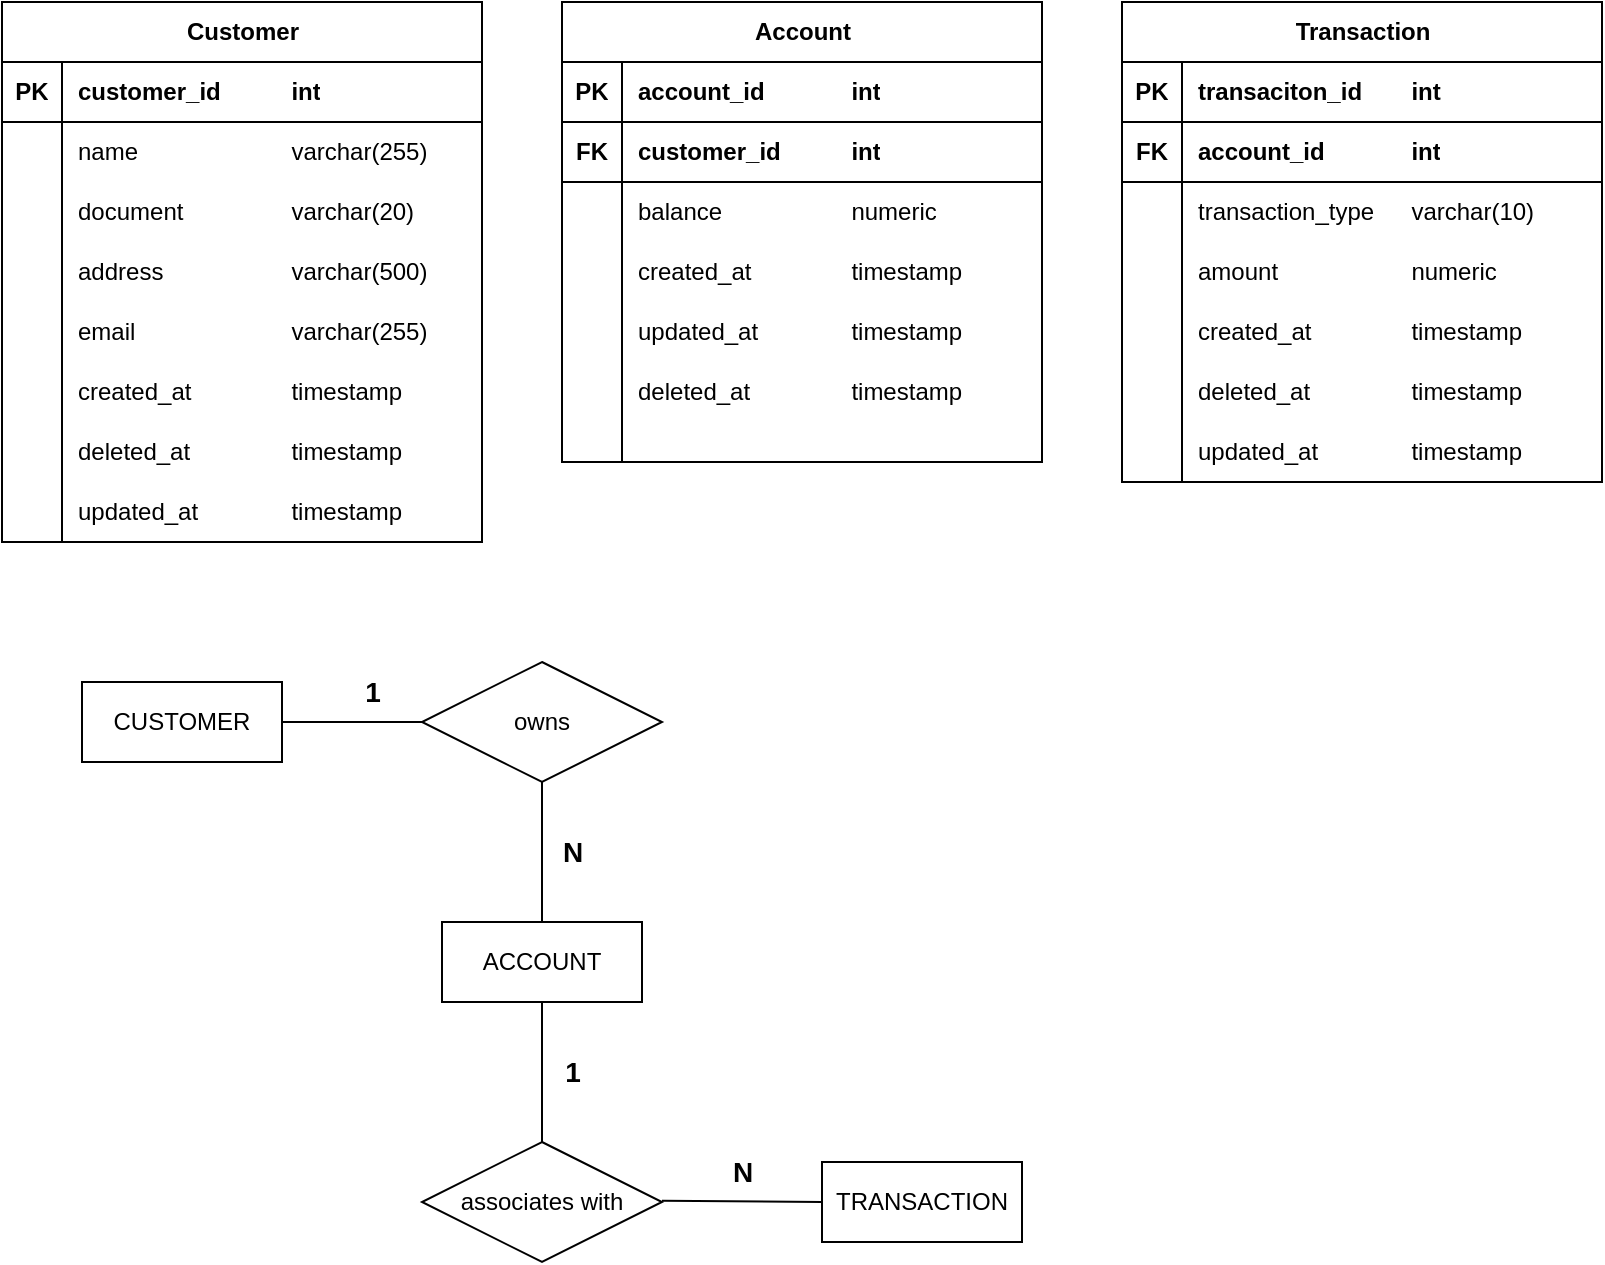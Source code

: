 <mxfile>
    <diagram name="Page-1" id="wij95FPcgqGmsqT-Mkk5">
        <mxGraphModel dx="655" dy="592" grid="1" gridSize="10" guides="1" tooltips="1" connect="1" arrows="1" fold="1" page="1" pageScale="1" pageWidth="850" pageHeight="1100" math="0" shadow="0">
            <root>
                <mxCell id="0"/>
                <mxCell id="1" parent="0"/>
                <mxCell id="TT-hhQ2HzUbq_lw5woIC-25" value="CUSTOMER" style="whiteSpace=wrap;html=1;align=center;" parent="1" vertex="1">
                    <mxGeometry x="80" y="370" width="100" height="40" as="geometry"/>
                </mxCell>
                <mxCell id="TT-hhQ2HzUbq_lw5woIC-26" value="Customer" style="shape=table;startSize=30;container=1;collapsible=1;childLayout=tableLayout;fixedRows=1;rowLines=0;fontStyle=1;align=center;resizeLast=1;html=1;" parent="1" vertex="1">
                    <mxGeometry x="40" y="30" width="240" height="270" as="geometry"/>
                </mxCell>
                <mxCell id="TT-hhQ2HzUbq_lw5woIC-27" value="" style="shape=tableRow;horizontal=0;startSize=0;swimlaneHead=0;swimlaneBody=0;fillColor=none;collapsible=0;dropTarget=0;points=[[0,0.5],[1,0.5]];portConstraint=eastwest;top=0;left=0;right=0;bottom=1;" parent="TT-hhQ2HzUbq_lw5woIC-26" vertex="1">
                    <mxGeometry y="30" width="240" height="30" as="geometry"/>
                </mxCell>
                <mxCell id="TT-hhQ2HzUbq_lw5woIC-28" value="PK" style="shape=partialRectangle;connectable=0;fillColor=none;top=0;left=0;bottom=0;right=0;fontStyle=1;overflow=hidden;whiteSpace=wrap;html=1;" parent="TT-hhQ2HzUbq_lw5woIC-27" vertex="1">
                    <mxGeometry width="30" height="30" as="geometry">
                        <mxRectangle width="30" height="30" as="alternateBounds"/>
                    </mxGeometry>
                </mxCell>
                <mxCell id="TT-hhQ2HzUbq_lw5woIC-29" value="" style="shape=partialRectangle;connectable=0;fillColor=none;top=0;left=0;bottom=0;right=0;align=left;spacingLeft=6;fontStyle=5;overflow=hidden;whiteSpace=wrap;html=1;" parent="TT-hhQ2HzUbq_lw5woIC-27" vertex="1">
                    <mxGeometry x="30" width="210" height="30" as="geometry">
                        <mxRectangle width="210" height="30" as="alternateBounds"/>
                    </mxGeometry>
                </mxCell>
                <mxCell id="TT-hhQ2HzUbq_lw5woIC-30" value="" style="shape=tableRow;horizontal=0;startSize=0;swimlaneHead=0;swimlaneBody=0;fillColor=none;collapsible=0;dropTarget=0;points=[[0,0.5],[1,0.5]];portConstraint=eastwest;top=0;left=0;right=0;bottom=0;" parent="TT-hhQ2HzUbq_lw5woIC-26" vertex="1">
                    <mxGeometry y="60" width="240" height="30" as="geometry"/>
                </mxCell>
                <mxCell id="TT-hhQ2HzUbq_lw5woIC-31" value="" style="shape=partialRectangle;connectable=0;fillColor=none;top=0;left=0;bottom=0;right=0;editable=1;overflow=hidden;whiteSpace=wrap;html=1;" parent="TT-hhQ2HzUbq_lw5woIC-30" vertex="1">
                    <mxGeometry width="30" height="30" as="geometry">
                        <mxRectangle width="30" height="30" as="alternateBounds"/>
                    </mxGeometry>
                </mxCell>
                <mxCell id="TT-hhQ2HzUbq_lw5woIC-32" value="name&lt;span style=&quot;white-space: pre;&quot;&gt;&#9;&lt;/span&gt;&lt;span style=&quot;white-space: pre;&quot;&gt;&#9;&lt;/span&gt;&lt;span style=&quot;white-space: pre;&quot;&gt;&#9;&lt;/span&gt;varchar(255)" style="shape=partialRectangle;connectable=0;fillColor=none;top=0;left=0;bottom=0;right=0;align=left;spacingLeft=6;overflow=hidden;whiteSpace=wrap;html=1;" parent="TT-hhQ2HzUbq_lw5woIC-30" vertex="1">
                    <mxGeometry x="30" width="210" height="30" as="geometry">
                        <mxRectangle width="210" height="30" as="alternateBounds"/>
                    </mxGeometry>
                </mxCell>
                <mxCell id="TT-hhQ2HzUbq_lw5woIC-33" value="" style="shape=tableRow;horizontal=0;startSize=0;swimlaneHead=0;swimlaneBody=0;fillColor=none;collapsible=0;dropTarget=0;points=[[0,0.5],[1,0.5]];portConstraint=eastwest;top=0;left=0;right=0;bottom=0;" parent="TT-hhQ2HzUbq_lw5woIC-26" vertex="1">
                    <mxGeometry y="90" width="240" height="30" as="geometry"/>
                </mxCell>
                <mxCell id="TT-hhQ2HzUbq_lw5woIC-34" value="" style="shape=partialRectangle;connectable=0;fillColor=none;top=0;left=0;bottom=0;right=0;editable=1;overflow=hidden;whiteSpace=wrap;html=1;" parent="TT-hhQ2HzUbq_lw5woIC-33" vertex="1">
                    <mxGeometry width="30" height="30" as="geometry">
                        <mxRectangle width="30" height="30" as="alternateBounds"/>
                    </mxGeometry>
                </mxCell>
                <mxCell id="TT-hhQ2HzUbq_lw5woIC-35" value="document&lt;span style=&quot;&quot;&gt;&lt;span style=&quot;white-space: pre;&quot;&gt;&amp;nbsp;&amp;nbsp;&amp;nbsp;&amp;nbsp;&lt;/span&gt;&lt;/span&gt;&lt;span style=&quot;&quot;&gt;&lt;span style=&quot;white-space: pre;&quot;&gt;&amp;nbsp;&amp;nbsp;&amp;nbsp;&amp;nbsp;&lt;span style=&quot;white-space: pre;&quot;&gt;&#9;&lt;/span&gt;&lt;/span&gt;&lt;/span&gt;varchar(20)" style="shape=partialRectangle;connectable=0;fillColor=none;top=0;left=0;bottom=0;right=0;align=left;spacingLeft=6;overflow=hidden;whiteSpace=wrap;html=1;" parent="TT-hhQ2HzUbq_lw5woIC-33" vertex="1">
                    <mxGeometry x="30" width="210" height="30" as="geometry">
                        <mxRectangle width="210" height="30" as="alternateBounds"/>
                    </mxGeometry>
                </mxCell>
                <mxCell id="TT-hhQ2HzUbq_lw5woIC-36" value="" style="shape=tableRow;horizontal=0;startSize=0;swimlaneHead=0;swimlaneBody=0;fillColor=none;collapsible=0;dropTarget=0;points=[[0,0.5],[1,0.5]];portConstraint=eastwest;top=0;left=0;right=0;bottom=0;" parent="TT-hhQ2HzUbq_lw5woIC-26" vertex="1">
                    <mxGeometry y="120" width="240" height="30" as="geometry"/>
                </mxCell>
                <mxCell id="TT-hhQ2HzUbq_lw5woIC-37" value="" style="shape=partialRectangle;connectable=0;fillColor=none;top=0;left=0;bottom=0;right=0;editable=1;overflow=hidden;whiteSpace=wrap;html=1;" parent="TT-hhQ2HzUbq_lw5woIC-36" vertex="1">
                    <mxGeometry width="30" height="30" as="geometry">
                        <mxRectangle width="30" height="30" as="alternateBounds"/>
                    </mxGeometry>
                </mxCell>
                <mxCell id="TT-hhQ2HzUbq_lw5woIC-38" value="address&lt;span style=&quot;white-space: pre;&quot;&gt;&#9;&lt;/span&gt;&lt;span style=&quot;white-space: pre;&quot;&gt;&#9;&lt;/span&gt;&lt;span style=&quot;white-space: pre;&quot;&gt;&#9;&lt;/span&gt;varchar(500)" style="shape=partialRectangle;connectable=0;fillColor=none;top=0;left=0;bottom=0;right=0;align=left;spacingLeft=6;overflow=hidden;whiteSpace=wrap;html=1;" parent="TT-hhQ2HzUbq_lw5woIC-36" vertex="1">
                    <mxGeometry x="30" width="210" height="30" as="geometry">
                        <mxRectangle width="210" height="30" as="alternateBounds"/>
                    </mxGeometry>
                </mxCell>
                <mxCell id="TT-hhQ2HzUbq_lw5woIC-39" value="" style="shape=tableRow;horizontal=0;startSize=0;swimlaneHead=0;swimlaneBody=0;fillColor=none;collapsible=0;dropTarget=0;points=[[0,0.5],[1,0.5]];portConstraint=eastwest;top=0;left=0;right=0;bottom=0;" parent="TT-hhQ2HzUbq_lw5woIC-26" vertex="1">
                    <mxGeometry y="150" width="240" height="30" as="geometry"/>
                </mxCell>
                <mxCell id="TT-hhQ2HzUbq_lw5woIC-40" value="" style="shape=partialRectangle;connectable=0;fillColor=none;top=0;left=0;bottom=0;right=0;editable=1;overflow=hidden;whiteSpace=wrap;html=1;" parent="TT-hhQ2HzUbq_lw5woIC-39" vertex="1">
                    <mxGeometry width="30" height="30" as="geometry">
                        <mxRectangle width="30" height="30" as="alternateBounds"/>
                    </mxGeometry>
                </mxCell>
                <mxCell id="TT-hhQ2HzUbq_lw5woIC-41" value="email&lt;span style=&quot;white-space: pre;&quot;&gt;&#9;&lt;/span&gt;&lt;span style=&quot;white-space: pre;&quot;&gt;&#9;&lt;/span&gt;&lt;span style=&quot;white-space: pre;&quot;&gt;&#9;&lt;/span&gt;varchar(255)" style="shape=partialRectangle;connectable=0;fillColor=none;top=0;left=0;bottom=0;right=0;align=left;spacingLeft=6;overflow=hidden;whiteSpace=wrap;html=1;" parent="TT-hhQ2HzUbq_lw5woIC-39" vertex="1">
                    <mxGeometry x="30" width="210" height="30" as="geometry">
                        <mxRectangle width="210" height="30" as="alternateBounds"/>
                    </mxGeometry>
                </mxCell>
                <mxCell id="33" value="" style="shape=tableRow;horizontal=0;startSize=0;swimlaneHead=0;swimlaneBody=0;fillColor=none;collapsible=0;dropTarget=0;points=[[0,0.5],[1,0.5]];portConstraint=eastwest;top=0;left=0;right=0;bottom=0;" parent="TT-hhQ2HzUbq_lw5woIC-26" vertex="1">
                    <mxGeometry y="180" width="240" height="30" as="geometry"/>
                </mxCell>
                <mxCell id="34" value="" style="shape=partialRectangle;connectable=0;fillColor=none;top=0;left=0;bottom=0;right=0;editable=1;overflow=hidden;whiteSpace=wrap;html=1;" parent="33" vertex="1">
                    <mxGeometry width="30" height="30" as="geometry">
                        <mxRectangle width="30" height="30" as="alternateBounds"/>
                    </mxGeometry>
                </mxCell>
                <mxCell id="35" value="created_at&lt;span style=&quot;white-space: pre;&quot;&gt;&#9;&lt;/span&gt;&lt;span style=&quot;white-space: pre;&quot;&gt;&#9;&lt;/span&gt;timestamp" style="shape=partialRectangle;connectable=0;fillColor=none;top=0;left=0;bottom=0;right=0;align=left;spacingLeft=6;overflow=hidden;whiteSpace=wrap;html=1;" parent="33" vertex="1">
                    <mxGeometry x="30" width="210" height="30" as="geometry">
                        <mxRectangle width="210" height="30" as="alternateBounds"/>
                    </mxGeometry>
                </mxCell>
                <mxCell id="36" value="" style="shape=tableRow;horizontal=0;startSize=0;swimlaneHead=0;swimlaneBody=0;fillColor=none;collapsible=0;dropTarget=0;points=[[0,0.5],[1,0.5]];portConstraint=eastwest;top=0;left=0;right=0;bottom=0;" parent="TT-hhQ2HzUbq_lw5woIC-26" vertex="1">
                    <mxGeometry y="210" width="240" height="30" as="geometry"/>
                </mxCell>
                <mxCell id="37" value="" style="shape=partialRectangle;connectable=0;fillColor=none;top=0;left=0;bottom=0;right=0;editable=1;overflow=hidden;whiteSpace=wrap;html=1;" parent="36" vertex="1">
                    <mxGeometry width="30" height="30" as="geometry">
                        <mxRectangle width="30" height="30" as="alternateBounds"/>
                    </mxGeometry>
                </mxCell>
                <mxCell id="38" value="deleted_at&lt;span style=&quot;white-space: pre;&quot;&gt;&#9;&lt;/span&gt;&lt;span style=&quot;white-space: pre;&quot;&gt;&#9;&lt;/span&gt;timestamp" style="shape=partialRectangle;connectable=0;fillColor=none;top=0;left=0;bottom=0;right=0;align=left;spacingLeft=6;overflow=hidden;whiteSpace=wrap;html=1;" parent="36" vertex="1">
                    <mxGeometry x="30" width="210" height="30" as="geometry">
                        <mxRectangle width="210" height="30" as="alternateBounds"/>
                    </mxGeometry>
                </mxCell>
                <mxCell id="39" value="" style="shape=tableRow;horizontal=0;startSize=0;swimlaneHead=0;swimlaneBody=0;fillColor=none;collapsible=0;dropTarget=0;points=[[0,0.5],[1,0.5]];portConstraint=eastwest;top=0;left=0;right=0;bottom=0;" parent="TT-hhQ2HzUbq_lw5woIC-26" vertex="1">
                    <mxGeometry y="240" width="240" height="30" as="geometry"/>
                </mxCell>
                <mxCell id="40" value="" style="shape=partialRectangle;connectable=0;fillColor=none;top=0;left=0;bottom=0;right=0;editable=1;overflow=hidden;whiteSpace=wrap;html=1;" parent="39" vertex="1">
                    <mxGeometry width="30" height="30" as="geometry">
                        <mxRectangle width="30" height="30" as="alternateBounds"/>
                    </mxGeometry>
                </mxCell>
                <mxCell id="41" value="updated_at&lt;span style=&quot;white-space: pre;&quot;&gt;&#9;&lt;/span&gt;&lt;span style=&quot;white-space: pre;&quot;&gt;&#9;&lt;/span&gt;timestamp" style="shape=partialRectangle;connectable=0;fillColor=none;top=0;left=0;bottom=0;right=0;align=left;spacingLeft=6;overflow=hidden;whiteSpace=wrap;html=1;" parent="39" vertex="1">
                    <mxGeometry x="30" width="210" height="30" as="geometry">
                        <mxRectangle width="210" height="30" as="alternateBounds"/>
                    </mxGeometry>
                </mxCell>
                <mxCell id="TT-hhQ2HzUbq_lw5woIC-42" value="Account" style="shape=table;startSize=30;container=1;collapsible=1;childLayout=tableLayout;fixedRows=1;rowLines=0;fontStyle=1;align=center;resizeLast=1;html=1;strokeColor=default;" parent="1" vertex="1">
                    <mxGeometry x="320" y="30" width="240" height="230" as="geometry"/>
                </mxCell>
                <mxCell id="TT-hhQ2HzUbq_lw5woIC-43" value="" style="shape=tableRow;horizontal=0;startSize=0;swimlaneHead=0;swimlaneBody=0;fillColor=none;collapsible=0;dropTarget=0;points=[[0,0.5],[1,0.5]];portConstraint=eastwest;top=0;left=0;right=0;bottom=1;" parent="TT-hhQ2HzUbq_lw5woIC-42" vertex="1">
                    <mxGeometry y="30" width="240" height="30" as="geometry"/>
                </mxCell>
                <mxCell id="TT-hhQ2HzUbq_lw5woIC-44" value="PK" style="shape=partialRectangle;connectable=0;fillColor=none;top=0;left=0;bottom=0;right=0;fontStyle=1;overflow=hidden;whiteSpace=wrap;html=1;" parent="TT-hhQ2HzUbq_lw5woIC-43" vertex="1">
                    <mxGeometry width="30" height="30" as="geometry">
                        <mxRectangle width="30" height="30" as="alternateBounds"/>
                    </mxGeometry>
                </mxCell>
                <mxCell id="TT-hhQ2HzUbq_lw5woIC-45" value="" style="shape=partialRectangle;connectable=0;fillColor=none;top=0;left=0;bottom=0;right=0;align=left;spacingLeft=6;fontStyle=5;overflow=hidden;whiteSpace=wrap;html=1;" parent="TT-hhQ2HzUbq_lw5woIC-43" vertex="1">
                    <mxGeometry x="30" width="210" height="30" as="geometry">
                        <mxRectangle width="210" height="30" as="alternateBounds"/>
                    </mxGeometry>
                </mxCell>
                <mxCell id="TT-hhQ2HzUbq_lw5woIC-58" value="" style="shape=tableRow;horizontal=0;startSize=0;swimlaneHead=0;swimlaneBody=0;fillColor=none;collapsible=0;dropTarget=0;points=[[0,0.5],[1,0.5]];portConstraint=eastwest;top=0;left=0;right=0;bottom=1;" parent="TT-hhQ2HzUbq_lw5woIC-42" vertex="1">
                    <mxGeometry y="60" width="240" height="30" as="geometry"/>
                </mxCell>
                <mxCell id="TT-hhQ2HzUbq_lw5woIC-59" value="FK" style="shape=partialRectangle;connectable=0;fillColor=none;top=0;left=0;bottom=0;right=0;fontStyle=1;overflow=hidden;whiteSpace=wrap;html=1;" parent="TT-hhQ2HzUbq_lw5woIC-58" vertex="1">
                    <mxGeometry width="30" height="30" as="geometry">
                        <mxRectangle width="30" height="30" as="alternateBounds"/>
                    </mxGeometry>
                </mxCell>
                <mxCell id="TT-hhQ2HzUbq_lw5woIC-60" value="" style="shape=partialRectangle;connectable=0;fillColor=none;top=0;left=0;bottom=0;right=0;align=left;spacingLeft=6;fontStyle=5;overflow=hidden;whiteSpace=wrap;html=1;" parent="TT-hhQ2HzUbq_lw5woIC-58" vertex="1">
                    <mxGeometry x="30" width="210" height="30" as="geometry">
                        <mxRectangle width="210" height="30" as="alternateBounds"/>
                    </mxGeometry>
                </mxCell>
                <mxCell id="TT-hhQ2HzUbq_lw5woIC-55" value="" style="shape=tableRow;horizontal=0;startSize=0;swimlaneHead=0;swimlaneBody=0;fillColor=none;collapsible=0;dropTarget=0;points=[[0,0.5],[1,0.5]];portConstraint=eastwest;top=0;left=0;right=0;bottom=0;" parent="TT-hhQ2HzUbq_lw5woIC-42" vertex="1">
                    <mxGeometry y="90" width="240" height="30" as="geometry"/>
                </mxCell>
                <mxCell id="TT-hhQ2HzUbq_lw5woIC-56" value="" style="shape=partialRectangle;connectable=0;fillColor=none;top=0;left=0;bottom=0;right=0;editable=1;overflow=hidden;whiteSpace=wrap;html=1;" parent="TT-hhQ2HzUbq_lw5woIC-55" vertex="1">
                    <mxGeometry width="30" height="30" as="geometry">
                        <mxRectangle width="30" height="30" as="alternateBounds"/>
                    </mxGeometry>
                </mxCell>
                <mxCell id="TT-hhQ2HzUbq_lw5woIC-57" value="balance&lt;span style=&quot;white-space: pre;&quot;&gt;&#9;&lt;/span&gt;&lt;span style=&quot;white-space: pre;&quot;&gt;&#9;&lt;/span&gt;&lt;span style=&quot;white-space: pre;&quot;&gt;&#9;&lt;/span&gt;numeric" style="shape=partialRectangle;connectable=0;fillColor=none;top=0;left=0;bottom=0;right=0;align=left;spacingLeft=6;overflow=hidden;whiteSpace=wrap;html=1;" parent="TT-hhQ2HzUbq_lw5woIC-55" vertex="1">
                    <mxGeometry x="30" width="210" height="30" as="geometry">
                        <mxRectangle width="210" height="30" as="alternateBounds"/>
                    </mxGeometry>
                </mxCell>
                <mxCell id="8" value="" style="shape=tableRow;horizontal=0;startSize=0;swimlaneHead=0;swimlaneBody=0;fillColor=none;collapsible=0;dropTarget=0;points=[[0,0.5],[1,0.5]];portConstraint=eastwest;top=0;left=0;right=0;bottom=0;" parent="TT-hhQ2HzUbq_lw5woIC-42" vertex="1">
                    <mxGeometry y="120" width="240" height="30" as="geometry"/>
                </mxCell>
                <mxCell id="9" value="" style="shape=partialRectangle;connectable=0;fillColor=none;top=0;left=0;bottom=0;right=0;editable=1;overflow=hidden;whiteSpace=wrap;html=1;" parent="8" vertex="1">
                    <mxGeometry width="30" height="30" as="geometry">
                        <mxRectangle width="30" height="30" as="alternateBounds"/>
                    </mxGeometry>
                </mxCell>
                <mxCell id="10" value="created_at&amp;nbsp;&lt;span style=&quot;white-space: pre;&quot;&gt;&#9;&lt;/span&gt;&lt;span style=&quot;white-space: pre;&quot;&gt;&#9;&lt;/span&gt;timestamp" style="shape=partialRectangle;connectable=0;fillColor=none;top=0;left=0;bottom=0;right=0;align=left;spacingLeft=6;overflow=hidden;whiteSpace=wrap;html=1;" parent="8" vertex="1">
                    <mxGeometry x="30" width="210" height="30" as="geometry">
                        <mxRectangle width="210" height="30" as="alternateBounds"/>
                    </mxGeometry>
                </mxCell>
                <mxCell id="30" value="" style="shape=tableRow;horizontal=0;startSize=0;swimlaneHead=0;swimlaneBody=0;fillColor=none;collapsible=0;dropTarget=0;points=[[0,0.5],[1,0.5]];portConstraint=eastwest;top=0;left=0;right=0;bottom=0;" parent="TT-hhQ2HzUbq_lw5woIC-42" vertex="1">
                    <mxGeometry y="150" width="240" height="30" as="geometry"/>
                </mxCell>
                <mxCell id="31" value="" style="shape=partialRectangle;connectable=0;fillColor=none;top=0;left=0;bottom=0;right=0;editable=1;overflow=hidden;whiteSpace=wrap;html=1;" parent="30" vertex="1">
                    <mxGeometry width="30" height="30" as="geometry">
                        <mxRectangle width="30" height="30" as="alternateBounds"/>
                    </mxGeometry>
                </mxCell>
                <mxCell id="32" value="updated_at&lt;span style=&quot;white-space: pre;&quot;&gt;&#9;&lt;/span&gt;&lt;span style=&quot;white-space: pre;&quot;&gt;&#9;&lt;/span&gt;timestamp" style="shape=partialRectangle;connectable=0;fillColor=none;top=0;left=0;bottom=0;right=0;align=left;spacingLeft=6;overflow=hidden;whiteSpace=wrap;html=1;" parent="30" vertex="1">
                    <mxGeometry x="30" width="210" height="30" as="geometry">
                        <mxRectangle width="210" height="30" as="alternateBounds"/>
                    </mxGeometry>
                </mxCell>
                <mxCell id="27" value="" style="shape=tableRow;horizontal=0;startSize=0;swimlaneHead=0;swimlaneBody=0;fillColor=none;collapsible=0;dropTarget=0;points=[[0,0.5],[1,0.5]];portConstraint=eastwest;top=0;left=0;right=0;bottom=0;" parent="TT-hhQ2HzUbq_lw5woIC-42" vertex="1">
                    <mxGeometry y="180" width="240" height="30" as="geometry"/>
                </mxCell>
                <mxCell id="28" value="" style="shape=partialRectangle;connectable=0;fillColor=none;top=0;left=0;bottom=0;right=0;editable=1;overflow=hidden;whiteSpace=wrap;html=1;" parent="27" vertex="1">
                    <mxGeometry width="30" height="30" as="geometry">
                        <mxRectangle width="30" height="30" as="alternateBounds"/>
                    </mxGeometry>
                </mxCell>
                <mxCell id="29" value="deleted_at&lt;span style=&quot;white-space: pre;&quot;&gt;&#9;&lt;/span&gt;&lt;span style=&quot;white-space: pre;&quot;&gt;&#9;&lt;/span&gt;timestamp" style="shape=partialRectangle;connectable=0;fillColor=none;top=0;left=0;bottom=0;right=0;align=left;spacingLeft=6;overflow=hidden;whiteSpace=wrap;html=1;" parent="27" vertex="1">
                    <mxGeometry x="30" width="210" height="30" as="geometry">
                        <mxRectangle width="210" height="30" as="alternateBounds"/>
                    </mxGeometry>
                </mxCell>
                <mxCell id="TT-hhQ2HzUbq_lw5woIC-49" value="" style="shape=tableRow;horizontal=0;startSize=0;swimlaneHead=0;swimlaneBody=0;fillColor=none;collapsible=0;dropTarget=0;points=[[0,0.5],[1,0.5]];portConstraint=eastwest;top=0;left=0;right=0;bottom=0;" parent="TT-hhQ2HzUbq_lw5woIC-42" vertex="1">
                    <mxGeometry y="210" width="240" height="20" as="geometry"/>
                </mxCell>
                <mxCell id="TT-hhQ2HzUbq_lw5woIC-50" value="" style="shape=partialRectangle;connectable=0;fillColor=none;top=0;left=0;bottom=0;right=0;editable=1;overflow=hidden;whiteSpace=wrap;html=1;" parent="TT-hhQ2HzUbq_lw5woIC-49" vertex="1">
                    <mxGeometry width="30" height="20" as="geometry">
                        <mxRectangle width="30" height="20" as="alternateBounds"/>
                    </mxGeometry>
                </mxCell>
                <mxCell id="TT-hhQ2HzUbq_lw5woIC-51" value="" style="shape=partialRectangle;connectable=0;fillColor=none;top=0;left=0;bottom=0;right=0;align=left;spacingLeft=6;overflow=hidden;whiteSpace=wrap;html=1;" parent="TT-hhQ2HzUbq_lw5woIC-49" vertex="1">
                    <mxGeometry x="30" width="210" height="20" as="geometry">
                        <mxRectangle width="210" height="20" as="alternateBounds"/>
                    </mxGeometry>
                </mxCell>
                <mxCell id="TT-hhQ2HzUbq_lw5woIC-61" value="Transaction" style="shape=table;startSize=30;container=1;collapsible=1;childLayout=tableLayout;fixedRows=1;rowLines=0;fontStyle=1;align=center;resizeLast=1;html=1;" parent="1" vertex="1">
                    <mxGeometry x="600" y="30" width="240" height="240" as="geometry"/>
                </mxCell>
                <mxCell id="TT-hhQ2HzUbq_lw5woIC-62" value="" style="shape=tableRow;horizontal=0;startSize=0;swimlaneHead=0;swimlaneBody=0;fillColor=none;collapsible=0;dropTarget=0;points=[[0,0.5],[1,0.5]];portConstraint=eastwest;top=0;left=0;right=0;bottom=1;" parent="TT-hhQ2HzUbq_lw5woIC-61" vertex="1">
                    <mxGeometry y="30" width="240" height="30" as="geometry"/>
                </mxCell>
                <mxCell id="TT-hhQ2HzUbq_lw5woIC-63" value="PK" style="shape=partialRectangle;connectable=0;fillColor=none;top=0;left=0;bottom=0;right=0;fontStyle=1;overflow=hidden;whiteSpace=wrap;html=1;" parent="TT-hhQ2HzUbq_lw5woIC-62" vertex="1">
                    <mxGeometry width="30" height="30" as="geometry">
                        <mxRectangle width="30" height="30" as="alternateBounds"/>
                    </mxGeometry>
                </mxCell>
                <mxCell id="TT-hhQ2HzUbq_lw5woIC-64" value="" style="shape=partialRectangle;connectable=0;fillColor=none;top=0;left=0;bottom=0;right=0;align=left;spacingLeft=6;fontStyle=5;overflow=hidden;whiteSpace=wrap;html=1;strokeColor=default;" parent="TT-hhQ2HzUbq_lw5woIC-62" vertex="1">
                    <mxGeometry x="30" width="210" height="30" as="geometry">
                        <mxRectangle width="210" height="30" as="alternateBounds"/>
                    </mxGeometry>
                </mxCell>
                <mxCell id="TT-hhQ2HzUbq_lw5woIC-65" value="" style="shape=tableRow;horizontal=0;startSize=0;swimlaneHead=0;swimlaneBody=0;fillColor=none;collapsible=0;dropTarget=0;points=[[0,0.5],[1,0.5]];portConstraint=eastwest;top=0;left=0;right=0;bottom=1;" parent="TT-hhQ2HzUbq_lw5woIC-61" vertex="1">
                    <mxGeometry y="60" width="240" height="30" as="geometry"/>
                </mxCell>
                <mxCell id="TT-hhQ2HzUbq_lw5woIC-66" value="FK" style="shape=partialRectangle;connectable=0;fillColor=none;top=0;left=0;bottom=0;right=0;fontStyle=1;overflow=hidden;whiteSpace=wrap;html=1;" parent="TT-hhQ2HzUbq_lw5woIC-65" vertex="1">
                    <mxGeometry width="30" height="30" as="geometry">
                        <mxRectangle width="30" height="30" as="alternateBounds"/>
                    </mxGeometry>
                </mxCell>
                <mxCell id="TT-hhQ2HzUbq_lw5woIC-67" value="" style="shape=partialRectangle;connectable=0;fillColor=none;top=0;left=0;bottom=0;right=0;align=left;spacingLeft=6;fontStyle=5;overflow=hidden;whiteSpace=wrap;html=1;" parent="TT-hhQ2HzUbq_lw5woIC-65" vertex="1">
                    <mxGeometry x="30" width="210" height="30" as="geometry">
                        <mxRectangle width="210" height="30" as="alternateBounds"/>
                    </mxGeometry>
                </mxCell>
                <mxCell id="TT-hhQ2HzUbq_lw5woIC-68" value="" style="shape=tableRow;horizontal=0;startSize=0;swimlaneHead=0;swimlaneBody=0;fillColor=none;collapsible=0;dropTarget=0;points=[[0,0.5],[1,0.5]];portConstraint=eastwest;top=0;left=0;right=0;bottom=0;" parent="TT-hhQ2HzUbq_lw5woIC-61" vertex="1">
                    <mxGeometry y="90" width="240" height="30" as="geometry"/>
                </mxCell>
                <mxCell id="TT-hhQ2HzUbq_lw5woIC-69" value="" style="shape=partialRectangle;connectable=0;fillColor=none;top=0;left=0;bottom=0;right=0;editable=1;overflow=hidden;whiteSpace=wrap;html=1;" parent="TT-hhQ2HzUbq_lw5woIC-68" vertex="1">
                    <mxGeometry width="30" height="30" as="geometry">
                        <mxRectangle width="30" height="30" as="alternateBounds"/>
                    </mxGeometry>
                </mxCell>
                <mxCell id="TT-hhQ2HzUbq_lw5woIC-70" value="transaction_type&lt;span style=&quot;white-space: pre;&quot;&gt;&#9;&lt;/span&gt;varchar(10)" style="shape=partialRectangle;connectable=0;fillColor=none;top=0;left=0;bottom=0;right=0;align=left;spacingLeft=6;overflow=hidden;whiteSpace=wrap;html=1;" parent="TT-hhQ2HzUbq_lw5woIC-68" vertex="1">
                    <mxGeometry x="30" width="210" height="30" as="geometry">
                        <mxRectangle width="210" height="30" as="alternateBounds"/>
                    </mxGeometry>
                </mxCell>
                <mxCell id="TT-hhQ2HzUbq_lw5woIC-71" value="" style="shape=tableRow;horizontal=0;startSize=0;swimlaneHead=0;swimlaneBody=0;fillColor=none;collapsible=0;dropTarget=0;points=[[0,0.5],[1,0.5]];portConstraint=eastwest;top=0;left=0;right=0;bottom=0;" parent="TT-hhQ2HzUbq_lw5woIC-61" vertex="1">
                    <mxGeometry y="120" width="240" height="30" as="geometry"/>
                </mxCell>
                <mxCell id="TT-hhQ2HzUbq_lw5woIC-72" value="" style="shape=partialRectangle;connectable=0;fillColor=none;top=0;left=0;bottom=0;right=0;editable=1;overflow=hidden;whiteSpace=wrap;html=1;" parent="TT-hhQ2HzUbq_lw5woIC-71" vertex="1">
                    <mxGeometry width="30" height="30" as="geometry">
                        <mxRectangle width="30" height="30" as="alternateBounds"/>
                    </mxGeometry>
                </mxCell>
                <mxCell id="TT-hhQ2HzUbq_lw5woIC-73" value="amount&lt;span style=&quot;white-space: pre;&quot;&gt;&#9;&lt;/span&gt;&lt;span style=&quot;white-space: pre;&quot;&gt;&#9;&lt;/span&gt;&lt;span style=&quot;white-space: pre;&quot;&gt;&#9;&lt;/span&gt;numeric" style="shape=partialRectangle;connectable=0;fillColor=none;top=0;left=0;bottom=0;right=0;align=left;spacingLeft=6;overflow=hidden;whiteSpace=wrap;html=1;" parent="TT-hhQ2HzUbq_lw5woIC-71" vertex="1">
                    <mxGeometry x="30" width="210" height="30" as="geometry">
                        <mxRectangle width="210" height="30" as="alternateBounds"/>
                    </mxGeometry>
                </mxCell>
                <mxCell id="TT-hhQ2HzUbq_lw5woIC-74" value="" style="shape=tableRow;horizontal=0;startSize=0;swimlaneHead=0;swimlaneBody=0;fillColor=none;collapsible=0;dropTarget=0;points=[[0,0.5],[1,0.5]];portConstraint=eastwest;top=0;left=0;right=0;bottom=0;" parent="TT-hhQ2HzUbq_lw5woIC-61" vertex="1">
                    <mxGeometry y="150" width="240" height="30" as="geometry"/>
                </mxCell>
                <mxCell id="TT-hhQ2HzUbq_lw5woIC-75" value="" style="shape=partialRectangle;connectable=0;fillColor=none;top=0;left=0;bottom=0;right=0;editable=1;overflow=hidden;whiteSpace=wrap;html=1;" parent="TT-hhQ2HzUbq_lw5woIC-74" vertex="1">
                    <mxGeometry width="30" height="30" as="geometry">
                        <mxRectangle width="30" height="30" as="alternateBounds"/>
                    </mxGeometry>
                </mxCell>
                <mxCell id="TT-hhQ2HzUbq_lw5woIC-76" value="created_at&lt;span style=&quot;white-space: pre;&quot;&gt;&#9;&lt;/span&gt;&lt;span style=&quot;white-space: pre;&quot;&gt;&#9;&lt;/span&gt;timestamp" style="shape=partialRectangle;connectable=0;fillColor=none;top=0;left=0;bottom=0;right=0;align=left;spacingLeft=6;overflow=hidden;whiteSpace=wrap;html=1;" parent="TT-hhQ2HzUbq_lw5woIC-74" vertex="1">
                    <mxGeometry x="30" width="210" height="30" as="geometry">
                        <mxRectangle width="210" height="30" as="alternateBounds"/>
                    </mxGeometry>
                </mxCell>
                <mxCell id="2" value="" style="shape=tableRow;horizontal=0;startSize=0;swimlaneHead=0;swimlaneBody=0;fillColor=none;collapsible=0;dropTarget=0;points=[[0,0.5],[1,0.5]];portConstraint=eastwest;top=0;left=0;right=0;bottom=0;" parent="TT-hhQ2HzUbq_lw5woIC-61" vertex="1">
                    <mxGeometry y="180" width="240" height="30" as="geometry"/>
                </mxCell>
                <mxCell id="3" value="" style="shape=partialRectangle;connectable=0;fillColor=none;top=0;left=0;bottom=0;right=0;editable=1;overflow=hidden;whiteSpace=wrap;html=1;" parent="2" vertex="1">
                    <mxGeometry width="30" height="30" as="geometry">
                        <mxRectangle width="30" height="30" as="alternateBounds"/>
                    </mxGeometry>
                </mxCell>
                <mxCell id="4" value="deleted_at&lt;span style=&quot;white-space: pre;&quot;&gt;&#9;&lt;/span&gt;&lt;span style=&quot;white-space: pre;&quot;&gt;&#9;&lt;/span&gt;timestamp" style="shape=partialRectangle;connectable=0;fillColor=none;top=0;left=0;bottom=0;right=0;align=left;spacingLeft=6;overflow=hidden;whiteSpace=wrap;html=1;" parent="2" vertex="1">
                    <mxGeometry x="30" width="210" height="30" as="geometry">
                        <mxRectangle width="210" height="30" as="alternateBounds"/>
                    </mxGeometry>
                </mxCell>
                <mxCell id="5" value="" style="shape=tableRow;horizontal=0;startSize=0;swimlaneHead=0;swimlaneBody=0;fillColor=none;collapsible=0;dropTarget=0;points=[[0,0.5],[1,0.5]];portConstraint=eastwest;top=0;left=0;right=0;bottom=0;" parent="TT-hhQ2HzUbq_lw5woIC-61" vertex="1">
                    <mxGeometry y="210" width="240" height="30" as="geometry"/>
                </mxCell>
                <mxCell id="6" value="" style="shape=partialRectangle;connectable=0;fillColor=none;top=0;left=0;bottom=0;right=0;editable=1;overflow=hidden;whiteSpace=wrap;html=1;" parent="5" vertex="1">
                    <mxGeometry width="30" height="30" as="geometry">
                        <mxRectangle width="30" height="30" as="alternateBounds"/>
                    </mxGeometry>
                </mxCell>
                <mxCell id="7" value="updated_at&lt;span style=&quot;white-space: pre;&quot;&gt;&#9;&lt;/span&gt;&lt;span style=&quot;white-space: pre;&quot;&gt;&#9;&lt;/span&gt;timestamp" style="shape=partialRectangle;connectable=0;fillColor=none;top=0;left=0;bottom=0;right=0;align=left;spacingLeft=6;overflow=hidden;whiteSpace=wrap;html=1;" parent="5" vertex="1">
                    <mxGeometry x="30" width="210" height="30" as="geometry">
                        <mxRectangle width="210" height="30" as="alternateBounds"/>
                    </mxGeometry>
                </mxCell>
                <mxCell id="TT-hhQ2HzUbq_lw5woIC-78" value="&lt;b&gt;transaciton_id&lt;span style=&quot;white-space: pre;&quot;&gt;&#9;&lt;/span&gt;int&lt;span style=&quot;white-space: pre;&quot;&gt;&#9;&lt;/span&gt;&lt;span style=&quot;white-space: pre;&quot;&gt;&#9;&lt;/span&gt;&lt;/b&gt;" style="shape=partialRectangle;connectable=0;fillColor=none;top=0;left=0;bottom=0;right=0;align=left;spacingLeft=6;overflow=hidden;whiteSpace=wrap;html=1;" parent="1" vertex="1">
                    <mxGeometry x="630" y="60" width="210" height="30" as="geometry">
                        <mxRectangle width="210" height="30" as="alternateBounds"/>
                    </mxGeometry>
                </mxCell>
                <mxCell id="TT-hhQ2HzUbq_lw5woIC-79" value="&lt;b&gt;account_id&lt;span style=&quot;white-space: pre;&quot;&gt;&#9;&lt;/span&gt;&lt;span style=&quot;white-space: pre;&quot;&gt;&#9;&lt;/span&gt;int&lt;/b&gt;" style="shape=partialRectangle;connectable=0;fillColor=none;top=0;left=0;bottom=0;right=0;align=left;spacingLeft=6;overflow=hidden;whiteSpace=wrap;html=1;" parent="1" vertex="1">
                    <mxGeometry x="630" y="90" width="210" height="30" as="geometry">
                        <mxRectangle width="210" height="30" as="alternateBounds"/>
                    </mxGeometry>
                </mxCell>
                <mxCell id="TT-hhQ2HzUbq_lw5woIC-80" value="&lt;b&gt;customer_id&lt;span style=&quot;white-space: pre;&quot;&gt;&#9;&lt;/span&gt;&lt;span style=&quot;white-space: pre;&quot;&gt;&#9;&lt;/span&gt;int&lt;/b&gt;" style="shape=partialRectangle;connectable=0;fillColor=none;top=0;left=0;bottom=0;right=0;align=left;spacingLeft=6;overflow=hidden;whiteSpace=wrap;html=1;" parent="1" vertex="1">
                    <mxGeometry x="70" y="60" width="210" height="30" as="geometry">
                        <mxRectangle width="210" height="30" as="alternateBounds"/>
                    </mxGeometry>
                </mxCell>
                <mxCell id="TT-hhQ2HzUbq_lw5woIC-81" value="&lt;b&gt;account_id&lt;span style=&quot;white-space: pre;&quot;&gt;&#9;&lt;/span&gt;&lt;span style=&quot;white-space: pre;&quot;&gt;&#9;&lt;/span&gt;int&lt;/b&gt;" style="shape=partialRectangle;connectable=0;fillColor=none;top=0;left=0;bottom=0;right=0;align=left;spacingLeft=6;overflow=hidden;whiteSpace=wrap;html=1;" parent="1" vertex="1">
                    <mxGeometry x="350" y="60" width="210" height="30" as="geometry">
                        <mxRectangle width="210" height="30" as="alternateBounds"/>
                    </mxGeometry>
                </mxCell>
                <mxCell id="TT-hhQ2HzUbq_lw5woIC-82" value="&lt;b&gt;customer_id&amp;nbsp;&lt;span style=&quot;white-space: pre;&quot;&gt;&#9;&lt;/span&gt;&lt;span style=&quot;white-space: pre;&quot;&gt;&#9;&lt;/span&gt;int&lt;/b&gt;" style="shape=partialRectangle;connectable=0;fillColor=none;top=0;left=0;bottom=0;right=0;align=left;spacingLeft=6;overflow=hidden;whiteSpace=wrap;html=1;" parent="1" vertex="1">
                    <mxGeometry x="350" y="90" width="210" height="30" as="geometry">
                        <mxRectangle width="210" height="30" as="alternateBounds"/>
                    </mxGeometry>
                </mxCell>
                <mxCell id="TT-hhQ2HzUbq_lw5woIC-86" value="owns" style="shape=rhombus;perimeter=rhombusPerimeter;whiteSpace=wrap;html=1;align=center;" parent="1" vertex="1">
                    <mxGeometry x="250" y="360" width="120" height="60" as="geometry"/>
                </mxCell>
                <mxCell id="TT-hhQ2HzUbq_lw5woIC-87" value="ACCOUNT" style="whiteSpace=wrap;html=1;align=center;" parent="1" vertex="1">
                    <mxGeometry x="260" y="490" width="100" height="40" as="geometry"/>
                </mxCell>
                <mxCell id="TT-hhQ2HzUbq_lw5woIC-89" value="associates with" style="shape=rhombus;perimeter=rhombusPerimeter;whiteSpace=wrap;html=1;align=center;" parent="1" vertex="1">
                    <mxGeometry x="250" y="600" width="120" height="60" as="geometry"/>
                </mxCell>
                <mxCell id="TT-hhQ2HzUbq_lw5woIC-90" value="TRANSACTION" style="whiteSpace=wrap;html=1;align=center;" parent="1" vertex="1">
                    <mxGeometry x="450" y="610" width="100" height="40" as="geometry"/>
                </mxCell>
                <mxCell id="TT-hhQ2HzUbq_lw5woIC-92" value="" style="endArrow=none;html=1;rounded=0;entryX=0;entryY=0.5;entryDx=0;entryDy=0;exitX=1;exitY=0.5;exitDx=0;exitDy=0;" parent="1" source="TT-hhQ2HzUbq_lw5woIC-25" target="TT-hhQ2HzUbq_lw5woIC-86" edge="1">
                    <mxGeometry width="50" height="50" relative="1" as="geometry">
                        <mxPoint x="190" y="415" as="sourcePoint"/>
                        <mxPoint x="240" y="365" as="targetPoint"/>
                    </mxGeometry>
                </mxCell>
                <mxCell id="TT-hhQ2HzUbq_lw5woIC-94" value="" style="endArrow=none;html=1;rounded=0;entryX=0;entryY=0.5;entryDx=0;entryDy=0;exitX=1;exitY=0.5;exitDx=0;exitDy=0;" parent="1" target="TT-hhQ2HzUbq_lw5woIC-90" edge="1">
                    <mxGeometry width="50" height="50" relative="1" as="geometry">
                        <mxPoint x="370" y="629.41" as="sourcePoint"/>
                        <mxPoint x="440" y="629.41" as="targetPoint"/>
                    </mxGeometry>
                </mxCell>
                <mxCell id="TT-hhQ2HzUbq_lw5woIC-95" value="" style="endArrow=none;html=1;rounded=0;entryX=0.5;entryY=1;entryDx=0;entryDy=0;exitX=0.5;exitY=0;exitDx=0;exitDy=0;" parent="1" source="TT-hhQ2HzUbq_lw5woIC-89" target="TT-hhQ2HzUbq_lw5woIC-87" edge="1">
                    <mxGeometry width="50" height="50" relative="1" as="geometry">
                        <mxPoint x="310" y="590" as="sourcePoint"/>
                        <mxPoint x="270" y="410" as="targetPoint"/>
                        <Array as="points">
                            <mxPoint x="310" y="550"/>
                        </Array>
                    </mxGeometry>
                </mxCell>
                <mxCell id="TT-hhQ2HzUbq_lw5woIC-96" value="" style="endArrow=none;html=1;rounded=0;entryX=0.5;entryY=1;entryDx=0;entryDy=0;exitX=0.5;exitY=0;exitDx=0;exitDy=0;" parent="1" source="TT-hhQ2HzUbq_lw5woIC-87" target="TT-hhQ2HzUbq_lw5woIC-86" edge="1">
                    <mxGeometry width="50" height="50" relative="1" as="geometry">
                        <mxPoint x="210" y="420" as="sourcePoint"/>
                        <mxPoint x="280" y="420" as="targetPoint"/>
                    </mxGeometry>
                </mxCell>
                <mxCell id="TT-hhQ2HzUbq_lw5woIC-97" value="&lt;b&gt;&lt;font style=&quot;font-size: 14px;&quot;&gt;1&lt;/font&gt;&lt;/b&gt;" style="text;html=1;align=center;verticalAlign=middle;resizable=0;points=[];autosize=1;strokeColor=none;fillColor=none;" parent="1" vertex="1">
                    <mxGeometry x="210" y="360" width="30" height="30" as="geometry"/>
                </mxCell>
                <mxCell id="TT-hhQ2HzUbq_lw5woIC-98" value="&lt;font style=&quot;font-size: 14px;&quot;&gt;&lt;b&gt;N&lt;/b&gt;&lt;/font&gt;" style="text;html=1;align=center;verticalAlign=middle;resizable=0;points=[];autosize=1;strokeColor=none;fillColor=none;" parent="1" vertex="1">
                    <mxGeometry x="310" y="440" width="30" height="30" as="geometry"/>
                </mxCell>
                <mxCell id="TT-hhQ2HzUbq_lw5woIC-99" value="&lt;b&gt;&lt;font style=&quot;font-size: 14px;&quot;&gt;N&lt;/font&gt;&lt;/b&gt;" style="text;html=1;align=center;verticalAlign=middle;resizable=0;points=[];autosize=1;strokeColor=none;fillColor=none;" parent="1" vertex="1">
                    <mxGeometry x="395" y="600" width="30" height="30" as="geometry"/>
                </mxCell>
                <mxCell id="TT-hhQ2HzUbq_lw5woIC-102" value="&lt;b&gt;&lt;font style=&quot;font-size: 14px;&quot;&gt;1&lt;/font&gt;&lt;/b&gt;" style="text;html=1;align=center;verticalAlign=middle;resizable=0;points=[];autosize=1;strokeColor=none;fillColor=none;" parent="1" vertex="1">
                    <mxGeometry x="310" y="550" width="30" height="30" as="geometry"/>
                </mxCell>
            </root>
        </mxGraphModel>
    </diagram>
</mxfile>